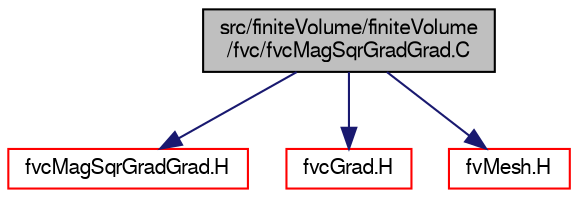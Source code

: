 digraph "src/finiteVolume/finiteVolume/fvc/fvcMagSqrGradGrad.C"
{
  bgcolor="transparent";
  edge [fontname="FreeSans",fontsize="10",labelfontname="FreeSans",labelfontsize="10"];
  node [fontname="FreeSans",fontsize="10",shape=record];
  Node0 [label="src/finiteVolume/finiteVolume\l/fvc/fvcMagSqrGradGrad.C",height=0.2,width=0.4,color="black", fillcolor="grey75", style="filled", fontcolor="black"];
  Node0 -> Node1 [color="midnightblue",fontsize="10",style="solid",fontname="FreeSans"];
  Node1 [label="fvcMagSqrGradGrad.H",height=0.2,width=0.4,color="red",URL="$a02990.html",tooltip="Calculate the magnitiude of the square of the gradient of the gradient of the given volField..."];
  Node0 -> Node60 [color="midnightblue",fontsize="10",style="solid",fontname="FreeSans"];
  Node60 [label="fvcGrad.H",height=0.2,width=0.4,color="red",URL="$a02978.html",tooltip="Calculate the gradient of the given field. "];
  Node0 -> Node62 [color="midnightblue",fontsize="10",style="solid",fontname="FreeSans"];
  Node62 [label="fvMesh.H",height=0.2,width=0.4,color="red",URL="$a03533.html"];
}
